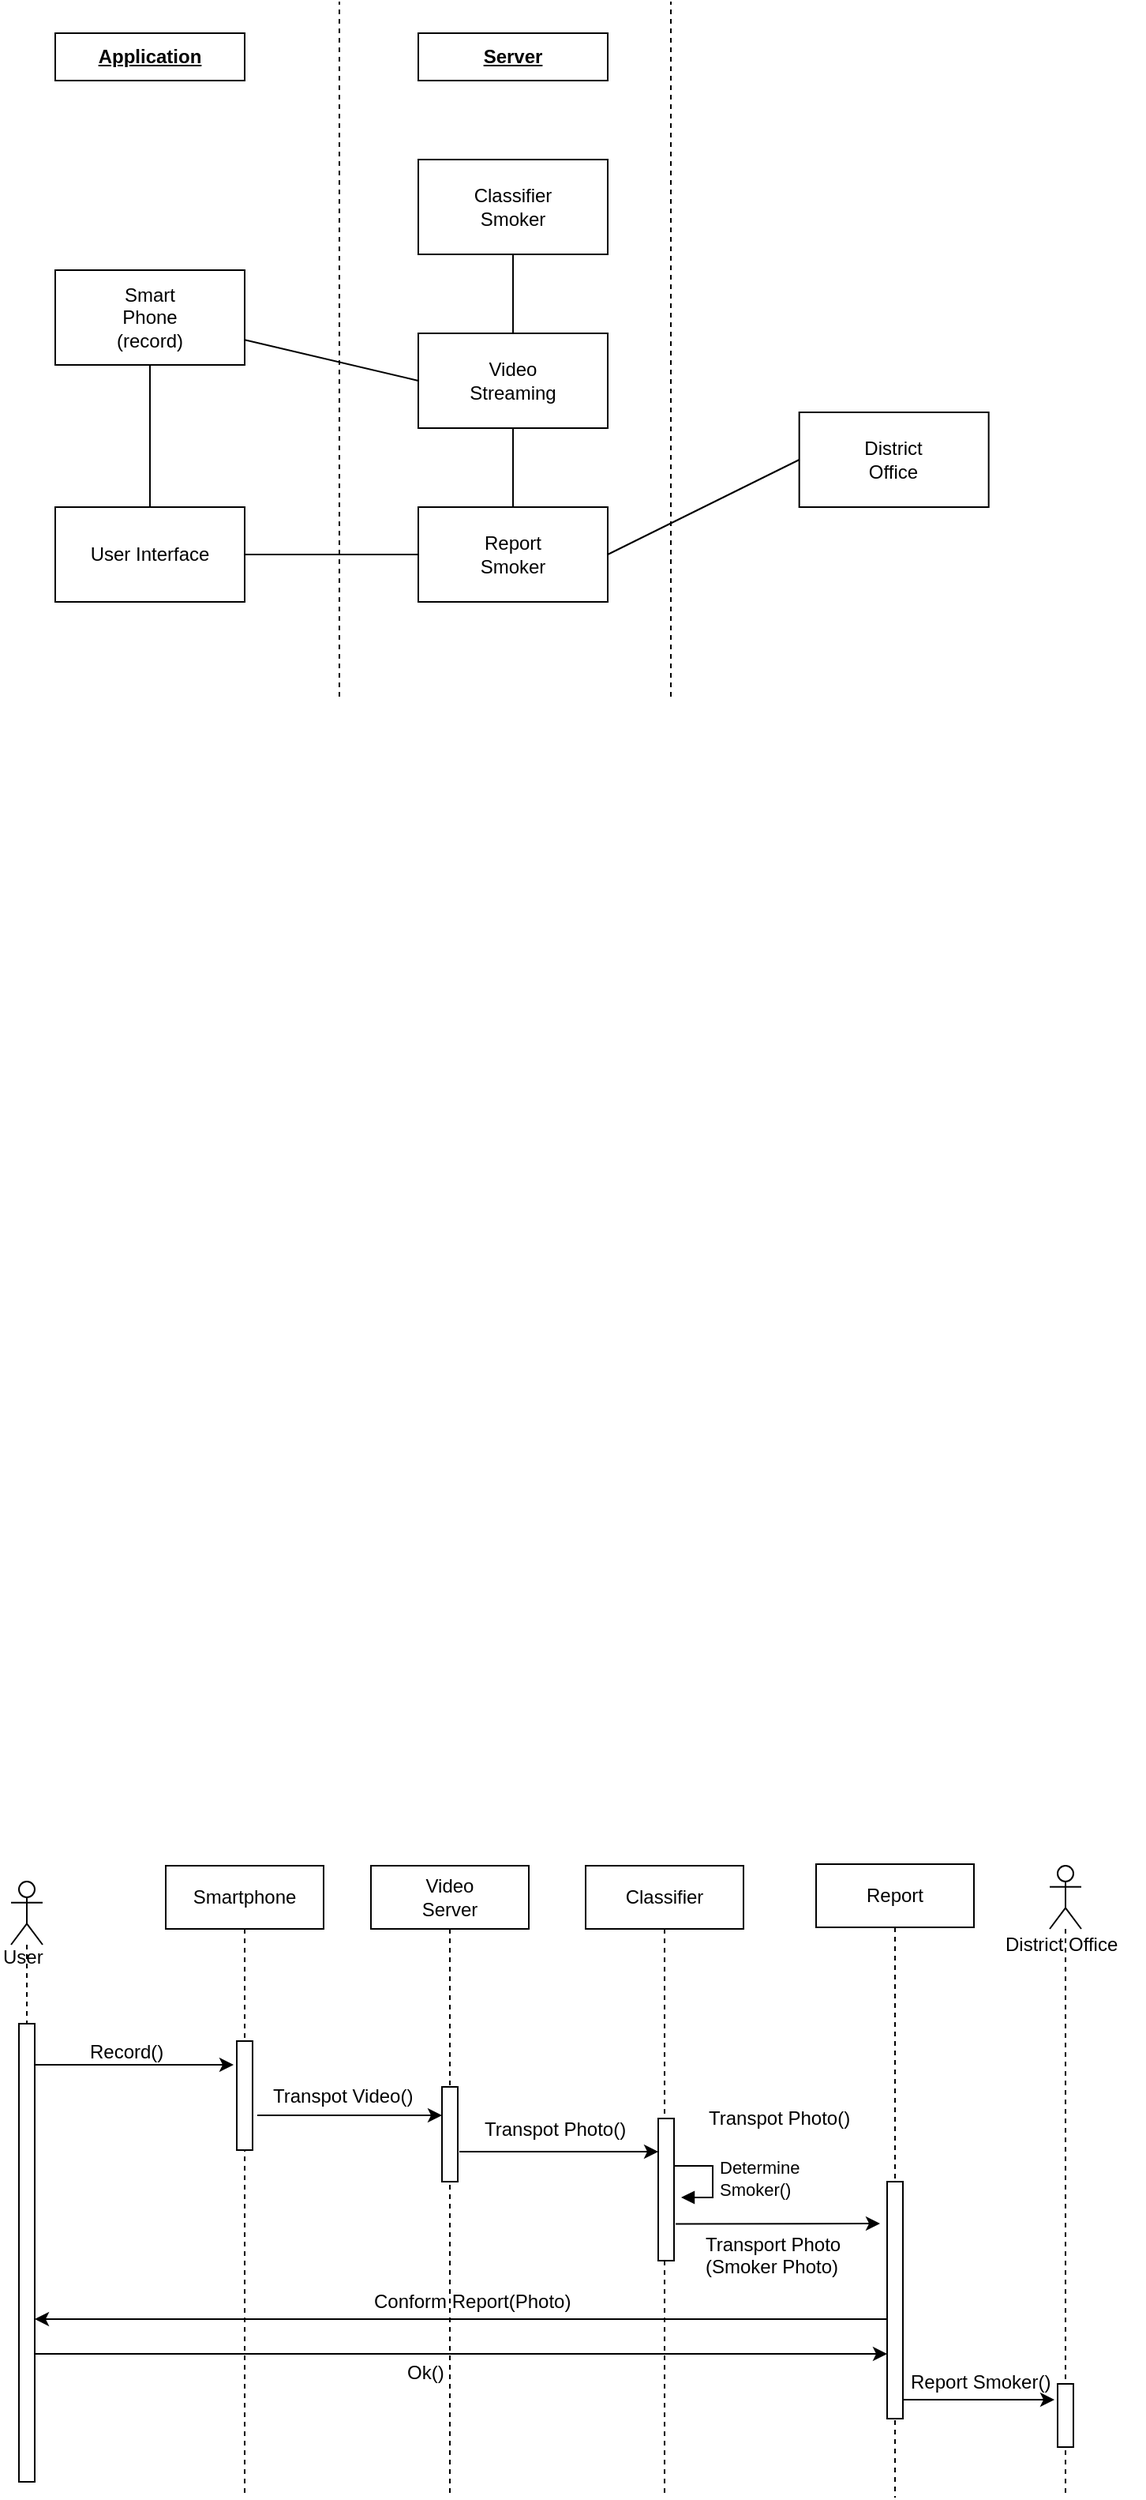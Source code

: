 <mxfile version="10.6.1" type="github"><diagram id="KK0u8GBkPkmVrMxKvYtN" name="Page-1"><mxGraphModel dx="686" dy="507" grid="1" gridSize="10" guides="1" tooltips="1" connect="1" arrows="1" fold="1" page="1" pageScale="1" pageWidth="827" pageHeight="1169" math="0" shadow="0"><root><mxCell id="0"/><mxCell id="1" parent="0"/><mxCell id="4thKSHLU41m3VCftFs4J-64" value="&lt;span&gt;Report&lt;/span&gt;&lt;br&gt;" style="shape=umlLifeline;perimeter=lifelinePerimeter;whiteSpace=wrap;html=1;container=1;collapsible=0;recursiveResize=0;outlineConnect=0;" vertex="1" parent="1"><mxGeometry x="572" y="1209" width="100" height="401" as="geometry"/></mxCell><mxCell id="4thKSHLU41m3VCftFs4J-63" value="&lt;span&gt;Classifier&lt;/span&gt;&lt;br&gt;" style="shape=umlLifeline;perimeter=lifelinePerimeter;whiteSpace=wrap;html=1;container=1;collapsible=0;recursiveResize=0;outlineConnect=0;" vertex="1" parent="1"><mxGeometry x="426" y="1210" width="100" height="400" as="geometry"/></mxCell><mxCell id="4thKSHLU41m3VCftFs4J-62" value="&lt;span&gt;Video&lt;/span&gt;&lt;br&gt;&lt;span&gt;Server&lt;/span&gt;&lt;br&gt;" style="shape=umlLifeline;perimeter=lifelinePerimeter;whiteSpace=wrap;html=1;container=1;collapsible=0;recursiveResize=0;outlineConnect=0;" vertex="1" parent="1"><mxGeometry x="290" y="1210" width="100" height="400" as="geometry"/></mxCell><mxCell id="4thKSHLU41m3VCftFs4J-61" value="&lt;span&gt;Smartphone&lt;/span&gt;" style="shape=umlLifeline;perimeter=lifelinePerimeter;whiteSpace=wrap;html=1;container=1;collapsible=0;recursiveResize=0;outlineConnect=0;" vertex="1" parent="1"><mxGeometry x="160" y="1210" width="100" height="400" as="geometry"/></mxCell><mxCell id="4thKSHLU41m3VCftFs4J-7" value="Classifier&lt;br&gt;Smoker&lt;br&gt;" style="rounded=0;whiteSpace=wrap;html=1;" vertex="1" parent="1"><mxGeometry x="320" y="130" width="120" height="60" as="geometry"/></mxCell><mxCell id="4thKSHLU41m3VCftFs4J-8" value="Video&lt;br&gt;Streaming&lt;br&gt;" style="rounded=0;whiteSpace=wrap;html=1;" vertex="1" parent="1"><mxGeometry x="320" y="240" width="120" height="60" as="geometry"/></mxCell><mxCell id="4thKSHLU41m3VCftFs4J-9" value="Report&lt;br&gt;Smoker&lt;br&gt;" style="rounded=0;whiteSpace=wrap;html=1;" vertex="1" parent="1"><mxGeometry x="320" y="350" width="120" height="60" as="geometry"/></mxCell><mxCell id="4thKSHLU41m3VCftFs4J-10" value="Smart&lt;br&gt;Phone&lt;br&gt;(record)&lt;br&gt;" style="rounded=0;whiteSpace=wrap;html=1;" vertex="1" parent="1"><mxGeometry x="90" y="200" width="120" height="60" as="geometry"/></mxCell><mxCell id="4thKSHLU41m3VCftFs4J-11" value="User Interface" style="rounded=0;whiteSpace=wrap;html=1;" vertex="1" parent="1"><mxGeometry x="90" y="350" width="120" height="60" as="geometry"/></mxCell><mxCell id="4thKSHLU41m3VCftFs4J-13" value="" style="endArrow=none;html=1;" edge="1" parent="1" source="4thKSHLU41m3VCftFs4J-10"><mxGeometry width="50" height="50" relative="1" as="geometry"><mxPoint x="270" y="320" as="sourcePoint"/><mxPoint x="320" y="270" as="targetPoint"/></mxGeometry></mxCell><mxCell id="4thKSHLU41m3VCftFs4J-14" value="" style="endArrow=none;html=1;entryX=0.5;entryY=1;entryDx=0;entryDy=0;exitX=0.5;exitY=0;exitDx=0;exitDy=0;" edge="1" parent="1" source="4thKSHLU41m3VCftFs4J-9" target="4thKSHLU41m3VCftFs4J-8"><mxGeometry width="50" height="50" relative="1" as="geometry"><mxPoint x="130" y="490" as="sourcePoint"/><mxPoint x="180" y="440" as="targetPoint"/></mxGeometry></mxCell><mxCell id="4thKSHLU41m3VCftFs4J-15" value="" style="endArrow=none;html=1;entryX=0.5;entryY=1;entryDx=0;entryDy=0;" edge="1" parent="1" source="4thKSHLU41m3VCftFs4J-8" target="4thKSHLU41m3VCftFs4J-7"><mxGeometry width="50" height="50" relative="1" as="geometry"><mxPoint x="140" y="500" as="sourcePoint"/><mxPoint x="190" y="450" as="targetPoint"/></mxGeometry></mxCell><mxCell id="4thKSHLU41m3VCftFs4J-16" value="" style="endArrow=none;dashed=1;html=1;" edge="1" parent="1"><mxGeometry width="50" height="50" relative="1" as="geometry"><mxPoint x="270" y="470" as="sourcePoint"/><mxPoint x="270" y="30" as="targetPoint"/></mxGeometry></mxCell><mxCell id="4thKSHLU41m3VCftFs4J-17" value="&lt;b&gt;&lt;u&gt;Application&lt;/u&gt;&lt;/b&gt;" style="rounded=0;whiteSpace=wrap;html=1;" vertex="1" parent="1"><mxGeometry x="90" y="50" width="120" height="30" as="geometry"/></mxCell><mxCell id="4thKSHLU41m3VCftFs4J-18" value="&lt;b&gt;&lt;u&gt;Server&lt;/u&gt;&lt;/b&gt;" style="rounded=0;whiteSpace=wrap;html=1;" vertex="1" parent="1"><mxGeometry x="320" y="50" width="120" height="30" as="geometry"/></mxCell><mxCell id="4thKSHLU41m3VCftFs4J-19" value="" style="endArrow=none;dashed=1;html=1;" edge="1" parent="1"><mxGeometry width="50" height="50" relative="1" as="geometry"><mxPoint x="480" y="470" as="sourcePoint"/><mxPoint x="480" y="30" as="targetPoint"/></mxGeometry></mxCell><mxCell id="4thKSHLU41m3VCftFs4J-20" value="" style="endArrow=none;html=1;" edge="1" parent="1" source="4thKSHLU41m3VCftFs4J-11" target="4thKSHLU41m3VCftFs4J-9"><mxGeometry width="50" height="50" relative="1" as="geometry"><mxPoint x="220" y="254.118" as="sourcePoint"/><mxPoint x="330" y="280" as="targetPoint"/></mxGeometry></mxCell><mxCell id="4thKSHLU41m3VCftFs4J-21" value="" style="endArrow=none;html=1;" edge="1" parent="1" source="4thKSHLU41m3VCftFs4J-10" target="4thKSHLU41m3VCftFs4J-11"><mxGeometry width="50" height="50" relative="1" as="geometry"><mxPoint x="220" y="390" as="sourcePoint"/><mxPoint x="330" y="390" as="targetPoint"/></mxGeometry></mxCell><mxCell id="4thKSHLU41m3VCftFs4J-22" value="District&lt;br&gt;Office&lt;br&gt;" style="rounded=0;whiteSpace=wrap;html=1;" vertex="1" parent="1"><mxGeometry x="561.333" y="290" width="120" height="60" as="geometry"/></mxCell><mxCell id="4thKSHLU41m3VCftFs4J-23" value="" style="endArrow=none;html=1;exitX=1;exitY=0.5;exitDx=0;exitDy=0;entryX=0;entryY=0.5;entryDx=0;entryDy=0;" edge="1" parent="1" source="4thKSHLU41m3VCftFs4J-9" target="4thKSHLU41m3VCftFs4J-22"><mxGeometry width="50" height="50" relative="1" as="geometry"><mxPoint x="220" y="390" as="sourcePoint"/><mxPoint x="330" y="390" as="targetPoint"/></mxGeometry></mxCell><mxCell id="4thKSHLU41m3VCftFs4J-25" value="" style="html=1;points=[];perimeter=orthogonalPerimeter;" vertex="1" parent="1"><mxGeometry x="205" y="1321" width="10" height="69" as="geometry"/></mxCell><mxCell id="4thKSHLU41m3VCftFs4J-26" value="" style="html=1;points=[];perimeter=orthogonalPerimeter;" vertex="1" parent="1"><mxGeometry x="335" y="1350" width="10" height="60" as="geometry"/></mxCell><mxCell id="4thKSHLU41m3VCftFs4J-27" value="" style="html=1;points=[];perimeter=orthogonalPerimeter;" vertex="1" parent="1"><mxGeometry x="472" y="1370" width="10" height="90" as="geometry"/></mxCell><mxCell id="4thKSHLU41m3VCftFs4J-28" value="" style="html=1;points=[];perimeter=orthogonalPerimeter;" vertex="1" parent="1"><mxGeometry x="617" y="1410" width="10" height="150" as="geometry"/></mxCell><mxCell id="4thKSHLU41m3VCftFs4J-33" value="" style="endArrow=classic;html=1;exitX=1.1;exitY=0.565;exitDx=0;exitDy=0;exitPerimeter=0;" edge="1" parent="1"><mxGeometry width="50" height="50" relative="1" as="geometry"><mxPoint x="346" y="1391" as="sourcePoint"/><mxPoint x="472" y="1391" as="targetPoint"/></mxGeometry></mxCell><mxCell id="4thKSHLU41m3VCftFs4J-34" value="" style="endArrow=classic;html=1;exitX=1.3;exitY=0.49;exitDx=0;exitDy=0;exitPerimeter=0;" edge="1" parent="1"><mxGeometry width="50" height="50" relative="1" as="geometry"><mxPoint x="218" y="1368" as="sourcePoint"/><mxPoint x="335" y="1368" as="targetPoint"/></mxGeometry></mxCell><mxCell id="4thKSHLU41m3VCftFs4J-35" value="" style="endArrow=classic;html=1;entryX=-0.2;entryY=0.177;entryDx=0;entryDy=0;entryPerimeter=0;" edge="1" parent="1"><mxGeometry width="50" height="50" relative="1" as="geometry"><mxPoint x="77" y="1336" as="sourcePoint"/><mxPoint x="203" y="1336" as="targetPoint"/></mxGeometry></mxCell><mxCell id="4thKSHLU41m3VCftFs4J-37" value="Record()" style="text;html=1;resizable=0;points=[];autosize=1;align=left;verticalAlign=top;spacingTop=-4;" vertex="1" parent="1"><mxGeometry x="110" y="1318" width="60" height="20" as="geometry"/></mxCell><mxCell id="4thKSHLU41m3VCftFs4J-38" value="Transpot Video()" style="text;html=1;resizable=0;points=[];autosize=1;align=left;verticalAlign=top;spacingTop=-4;" vertex="1" parent="1"><mxGeometry x="226" y="1346" width="100" height="20" as="geometry"/></mxCell><mxCell id="4thKSHLU41m3VCftFs4J-53" value="Transpot Photo()" style="text;html=1;resizable=0;points=[];autosize=1;align=left;verticalAlign=top;spacingTop=-4;" vertex="1" parent="1"><mxGeometry x="360" y="1367" width="100" height="20" as="geometry"/></mxCell><mxCell id="4thKSHLU41m3VCftFs4J-54" value="Transpot Photo()" style="text;html=1;resizable=0;points=[];autosize=1;align=left;verticalAlign=top;spacingTop=-4;" vertex="1" parent="1"><mxGeometry x="501.5" y="1360" width="100" height="20" as="geometry"/></mxCell><mxCell id="4thKSHLU41m3VCftFs4J-55" value="" style="endArrow=classic;html=1;exitX=1.1;exitY=0.741;exitDx=0;exitDy=0;exitPerimeter=0;" edge="1" parent="1" source="4thKSHLU41m3VCftFs4J-27"><mxGeometry width="50" height="50" relative="1" as="geometry"><mxPoint x="510" y="1437" as="sourcePoint"/><mxPoint x="612.5" y="1436.5" as="targetPoint"/></mxGeometry></mxCell><mxCell id="4thKSHLU41m3VCftFs4J-60" value="" style="endArrow=classic;html=1;exitX=0.017;exitY=0.852;exitDx=0;exitDy=0;exitPerimeter=0;" edge="1" parent="1"><mxGeometry width="50" height="50" relative="1" as="geometry"><mxPoint x="617" y="1497" as="sourcePoint"/><mxPoint x="77" y="1497" as="targetPoint"/></mxGeometry></mxCell><mxCell id="4thKSHLU41m3VCftFs4J-65" value="" style="shape=umlLifeline;participant=umlActor;perimeter=lifelinePerimeter;whiteSpace=wrap;html=1;container=1;collapsible=0;recursiveResize=0;verticalAlign=top;spacingTop=36;labelBackgroundColor=#ffffff;outlineConnect=0;" vertex="1" parent="1"><mxGeometry x="62" y="1220" width="20" height="380" as="geometry"/></mxCell><mxCell id="4thKSHLU41m3VCftFs4J-36" value="" style="html=1;points=[];perimeter=orthogonalPerimeter;" vertex="1" parent="4thKSHLU41m3VCftFs4J-65"><mxGeometry x="5" y="90" width="10" height="290" as="geometry"/></mxCell><mxCell id="4thKSHLU41m3VCftFs4J-66" value="" style="shape=umlLifeline;participant=umlActor;perimeter=lifelinePerimeter;whiteSpace=wrap;html=1;container=1;collapsible=0;recursiveResize=0;verticalAlign=top;spacingTop=36;labelBackgroundColor=#ffffff;outlineConnect=0;" vertex="1" parent="1"><mxGeometry x="720" y="1210" width="20" height="400" as="geometry"/></mxCell><mxCell id="4thKSHLU41m3VCftFs4J-67" value="" style="endArrow=classic;html=1;entryX=-0.033;entryY=0.802;entryDx=0;entryDy=0;entryPerimeter=0;" edge="1" parent="1"><mxGeometry width="50" height="50" relative="1" as="geometry"><mxPoint x="77" y="1519" as="sourcePoint"/><mxPoint x="617" y="1519" as="targetPoint"/></mxGeometry></mxCell><mxCell id="4thKSHLU41m3VCftFs4J-68" value="" style="html=1;points=[];perimeter=orthogonalPerimeter;" vertex="1" parent="1"><mxGeometry x="725" y="1538" width="10" height="40" as="geometry"/></mxCell><mxCell id="4thKSHLU41m3VCftFs4J-70" value="" style="endArrow=classic;html=1;entryX=-0.167;entryY=0.442;entryDx=0;entryDy=0;entryPerimeter=0;" edge="1" parent="1"><mxGeometry width="50" height="50" relative="1" as="geometry"><mxPoint x="627" y="1548" as="sourcePoint"/><mxPoint x="723" y="1548" as="targetPoint"/></mxGeometry></mxCell><mxCell id="4thKSHLU41m3VCftFs4J-73" value="Conform Report(Photo)" style="text;html=1;resizable=0;points=[];autosize=1;align=left;verticalAlign=top;spacingTop=-4;" vertex="1" parent="1"><mxGeometry x="290" y="1476" width="140" height="20" as="geometry"/></mxCell><mxCell id="4thKSHLU41m3VCftFs4J-74" value="Ok()" style="text;html=1;resizable=0;points=[];autosize=1;align=left;verticalAlign=top;spacingTop=-4;" vertex="1" parent="1"><mxGeometry x="311" y="1521" width="40" height="20" as="geometry"/></mxCell><mxCell id="4thKSHLU41m3VCftFs4J-76" value="Report Smoker()" style="text;html=1;resizable=0;points=[];autosize=1;align=left;verticalAlign=top;spacingTop=-4;" vertex="1" parent="1"><mxGeometry x="630" y="1527" width="100" height="20" as="geometry"/></mxCell><mxCell id="4thKSHLU41m3VCftFs4J-84" value="Determine&lt;br&gt;Smoker()&lt;br&gt;" style="edgeStyle=orthogonalEdgeStyle;html=1;align=left;spacingLeft=2;endArrow=block;rounded=0;entryX=1;entryY=0;" edge="1" parent="1"><mxGeometry relative="1" as="geometry"><mxPoint x="481.5" y="1400" as="sourcePoint"/><Array as="points"><mxPoint x="506.5" y="1400"/></Array><mxPoint x="486.5" y="1420" as="targetPoint"/></mxGeometry></mxCell><mxCell id="4thKSHLU41m3VCftFs4J-85" value="Transport Photo &lt;br&gt;(Smoker&amp;nbsp;Photo)&lt;br&gt;" style="text;html=1;resizable=0;points=[];autosize=1;align=left;verticalAlign=top;spacingTop=-4;" vertex="1" parent="1"><mxGeometry x="499.5" y="1440" width="100" height="30" as="geometry"/></mxCell><mxCell id="4thKSHLU41m3VCftFs4J-90" value="District Office" style="text;html=1;resizable=0;points=[];autosize=1;align=left;verticalAlign=top;spacingTop=-4;" vertex="1" parent="1"><mxGeometry x="690" y="1250" width="90" height="20" as="geometry"/></mxCell><mxCell id="4thKSHLU41m3VCftFs4J-91" value="User" style="text;html=1;resizable=0;points=[];autosize=1;align=left;verticalAlign=top;spacingTop=-4;" vertex="1" parent="1"><mxGeometry x="55" y="1258" width="40" height="20" as="geometry"/></mxCell></root></mxGraphModel></diagram></mxfile>